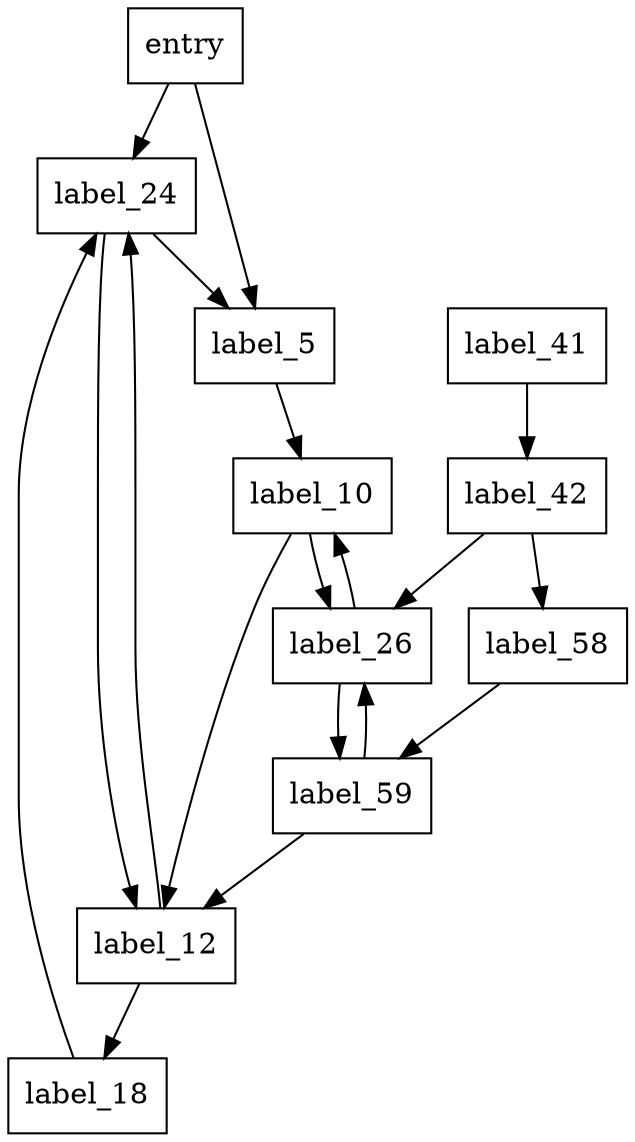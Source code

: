digraph ControlFlowGraph {
    node [shape=box];
    entry;
    label_24;
    label_5;
    label_10;
    label_26;
    label_18;
    label_12;
    label_41;
    label_42;
    label_58;
    label_59;
    
    entry -> label_24;
    entry -> label_5;
    label_5 -> label_10;
    label_10 -> label_26;
    label_10 -> label_12;
    label_12 -> label_24;
    label_12 -> label_18;
    label_18 -> label_24;
    label_24 -> label_5;
    label_24 -> label_12;
    label_26 -> label_10;
    label_26 -> label_59;
    label_41 -> label_42;
    label_42 -> label_26;
    label_42 -> label_58;
    label_58 -> label_59;
    label_59 -> label_12;
    label_59 -> label_26;
}